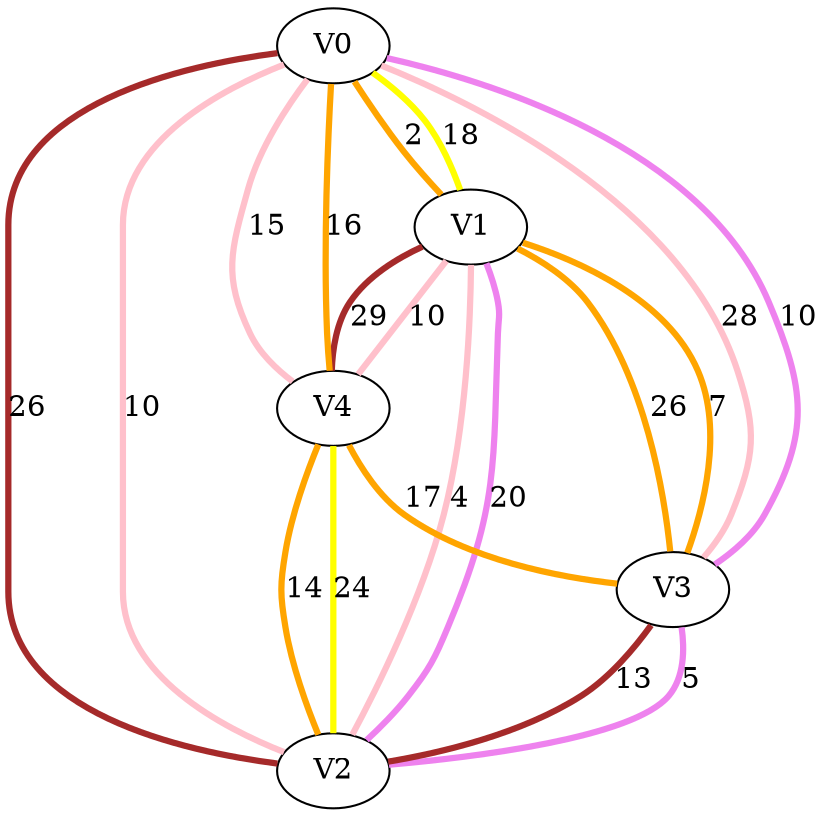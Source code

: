 graph {
V0 -- V1 [label="2",weight="2", color="orange",penwidth=3.0];
V0 -- V2 [label="26",weight="26", color="brown",penwidth=3.0];
V0 -- V3 [label="28",weight="28", color="pink",penwidth=3.0];
V0 -- V4 [label="15",weight="15", color="pink",penwidth=3.0];
V1 -- V0 [label="18",weight="18", color="yellow",penwidth=3.0];
V1 -- V2 [label="4",weight="4", color="pink",penwidth=3.0];
V1 -- V3 [label="26",weight="26", color="orange",penwidth=3.0];
V1 -- V4 [label="29",weight="29", color="brown",penwidth=3.0];
V2 -- V0 [label="10",weight="10", color="pink",penwidth=3.0];
V2 -- V1 [label="20",weight="20", color="violet",penwidth=3.0];
V2 -- V3 [label="5",weight="5", color="violet",penwidth=3.0];
V2 -- V4 [label="24",weight="24", color="yellow",penwidth=3.0];
V3 -- V0 [label="10",weight="10", color="violet",penwidth=3.0];
V3 -- V1 [label="7",weight="7", color="orange",penwidth=3.0];
V3 -- V2 [label="13",weight="13", color="brown",penwidth=3.0];
V4 -- V0 [label="16",weight="16", color="orange",penwidth=3.0];
V4 -- V1 [label="10",weight="10", color="pink",penwidth=3.0];
V4 -- V2 [label="14",weight="14", color="orange",penwidth=3.0];
V4 -- V3 [label="17",weight="17", color="orange",penwidth=3.0];
}